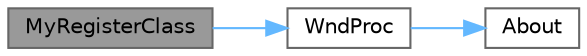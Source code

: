 digraph "MyRegisterClass"
{
 // LATEX_PDF_SIZE
  bgcolor="transparent";
  edge [fontname=Helvetica,fontsize=10,labelfontname=Helvetica,labelfontsize=10];
  node [fontname=Helvetica,fontsize=10,shape=box,height=0.2,width=0.4];
  rankdir="LR";
  Node1 [id="Node000001",label="MyRegisterClass",height=0.2,width=0.4,color="gray40", fillcolor="grey60", style="filled", fontcolor="black",tooltip=" "];
  Node1 -> Node2 [id="edge3_Node000001_Node000002",color="steelblue1",style="solid",tooltip=" "];
  Node2 [id="Node000002",label="WndProc",height=0.2,width=0.4,color="grey40", fillcolor="white", style="filled",URL="$_client_8cpp.html#a9135ea2a0d6fce68ba3b858226a31a4f",tooltip=" "];
  Node2 -> Node3 [id="edge4_Node000002_Node000003",color="steelblue1",style="solid",tooltip=" "];
  Node3 [id="Node000003",label="About",height=0.2,width=0.4,color="grey40", fillcolor="white", style="filled",URL="$_client_8cpp.html#a5873af2ee357a48c39cdd824f51c1c9c",tooltip=" "];
}
